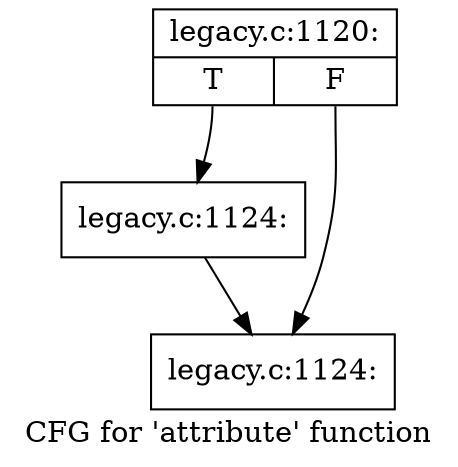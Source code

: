digraph "CFG for 'attribute' function" {
	label="CFG for 'attribute' function";

	Node0x49626b0 [shape=record,label="{legacy.c:1120:|{<s0>T|<s1>F}}"];
	Node0x49626b0:s0 -> Node0x4962540;
	Node0x49626b0:s1 -> Node0x4962590;
	Node0x4962540 [shape=record,label="{legacy.c:1124:}"];
	Node0x4962540 -> Node0x4962590;
	Node0x4962590 [shape=record,label="{legacy.c:1124:}"];
}
